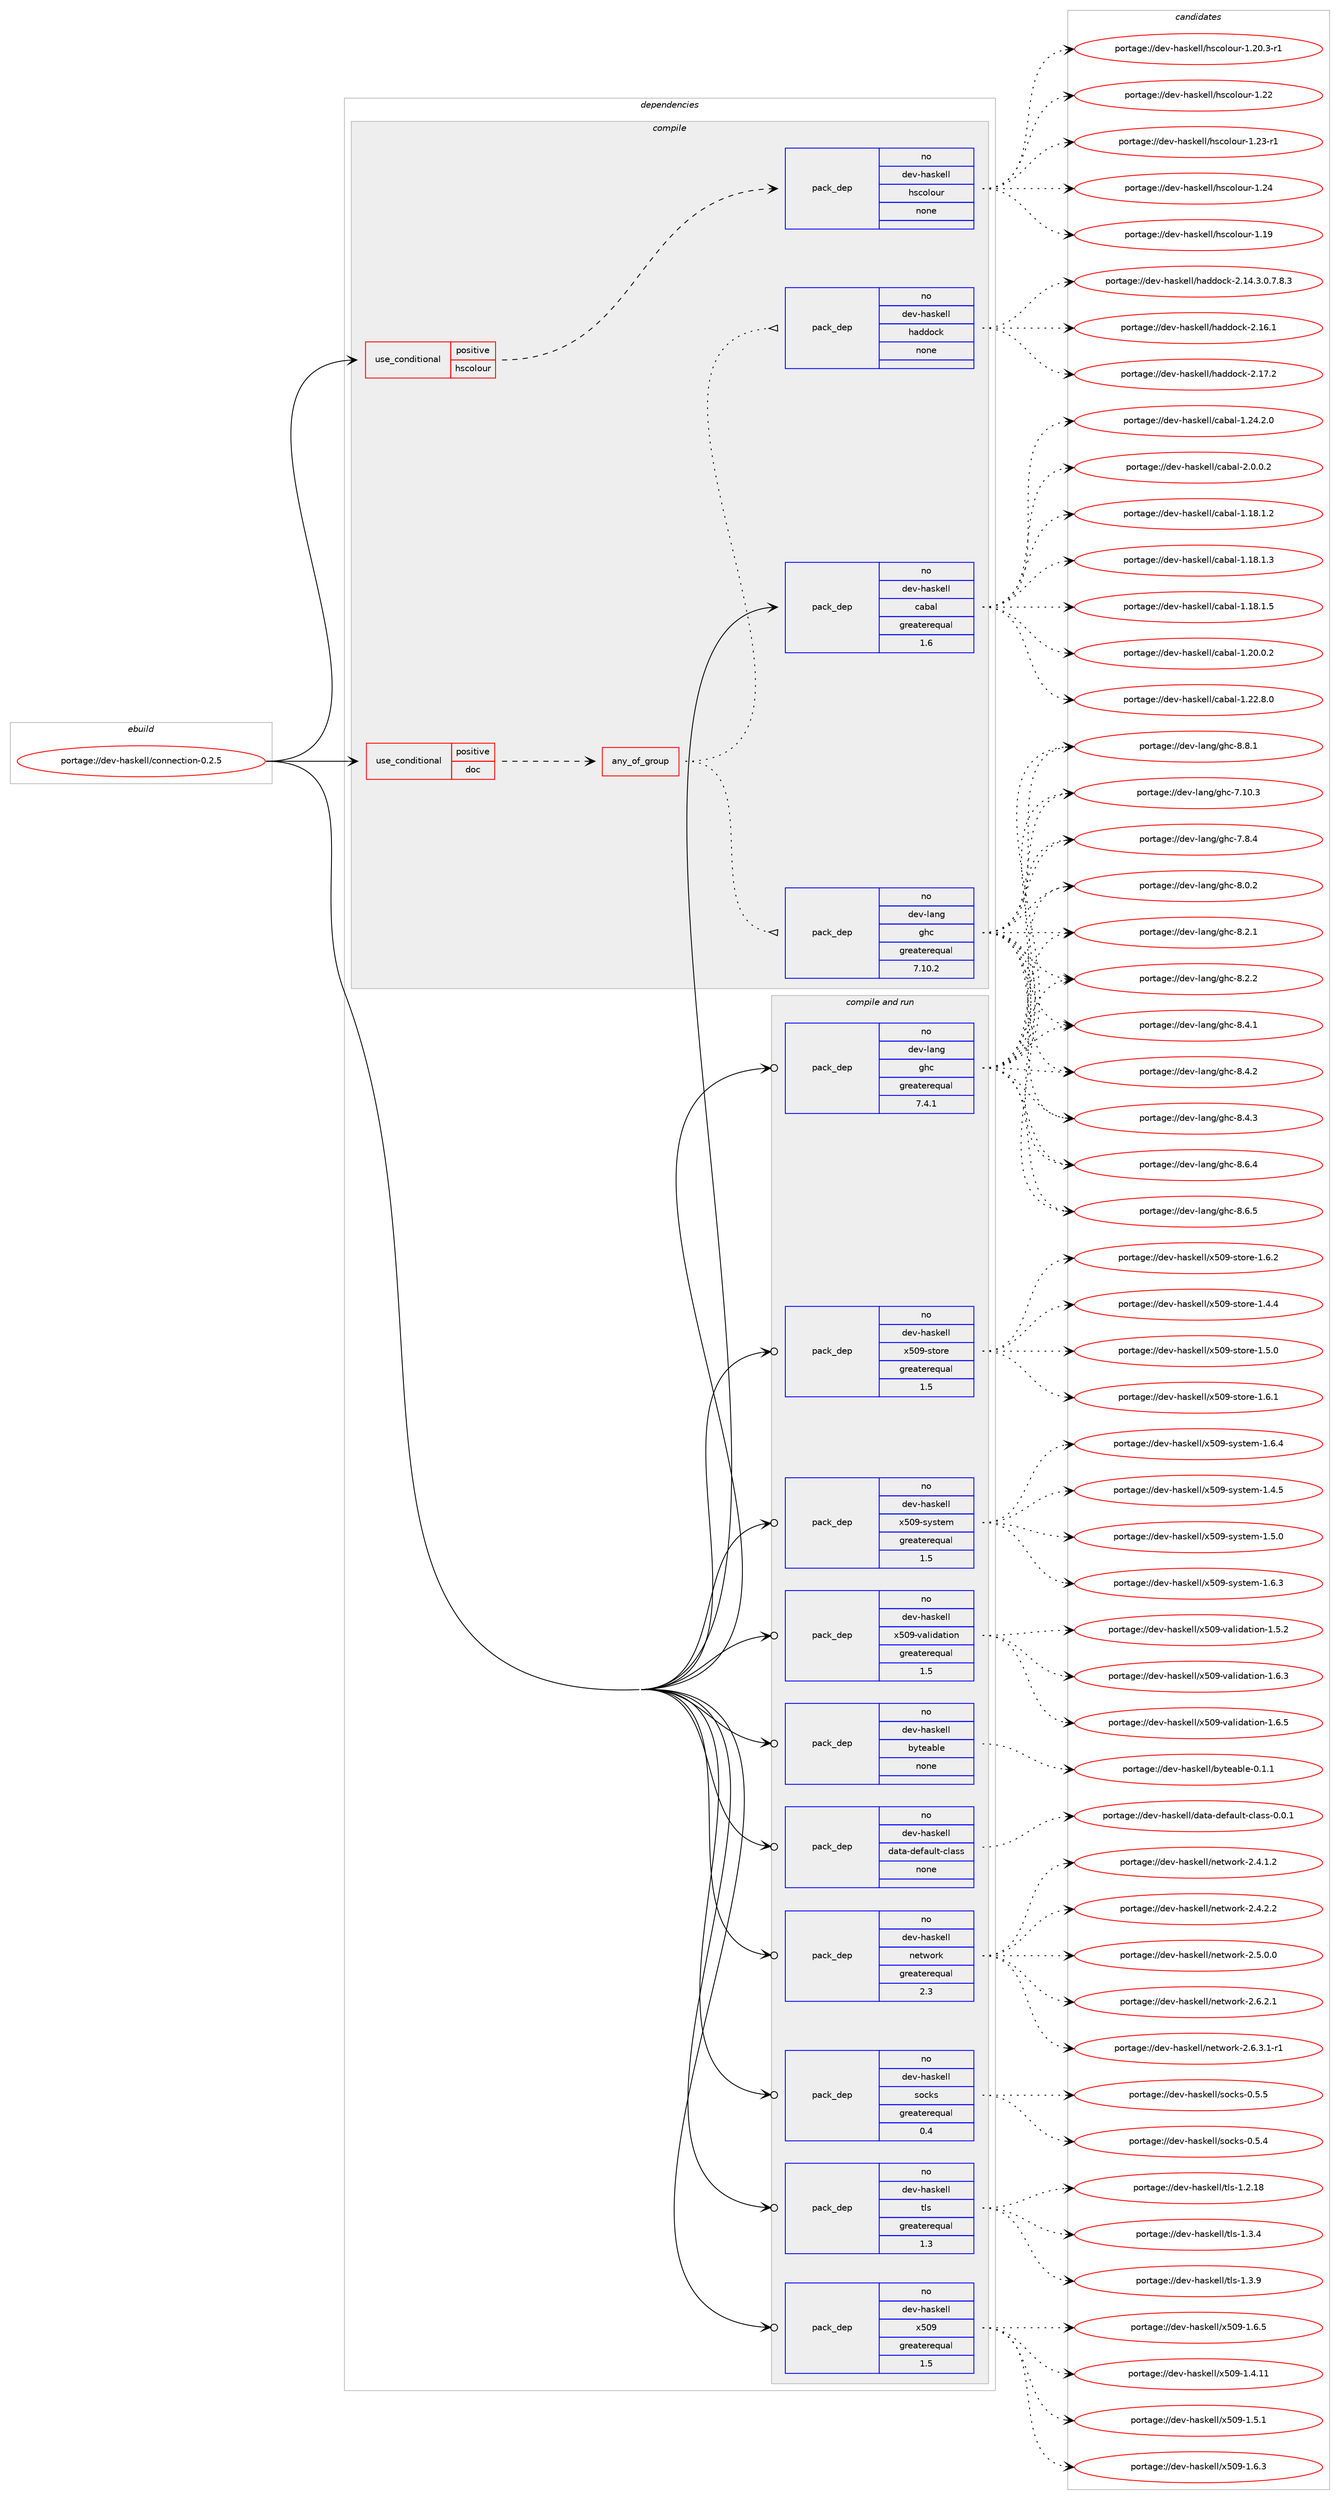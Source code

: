 digraph prolog {

# *************
# Graph options
# *************

newrank=true;
concentrate=true;
compound=true;
graph [rankdir=LR,fontname=Helvetica,fontsize=10,ranksep=1.5];#, ranksep=2.5, nodesep=0.2];
edge  [arrowhead=vee];
node  [fontname=Helvetica,fontsize=10];

# **********
# The ebuild
# **********

subgraph cluster_leftcol {
color=gray;
rank=same;
label=<<i>ebuild</i>>;
id [label="portage://dev-haskell/connection-0.2.5", color=red, width=4, href="../dev-haskell/connection-0.2.5.svg"];
}

# ****************
# The dependencies
# ****************

subgraph cluster_midcol {
color=gray;
label=<<i>dependencies</i>>;
subgraph cluster_compile {
fillcolor="#eeeeee";
style=filled;
label=<<i>compile</i>>;
subgraph cond14712 {
dependency65167 [label=<<TABLE BORDER="0" CELLBORDER="1" CELLSPACING="0" CELLPADDING="4"><TR><TD ROWSPAN="3" CELLPADDING="10">use_conditional</TD></TR><TR><TD>positive</TD></TR><TR><TD>doc</TD></TR></TABLE>>, shape=none, color=red];
subgraph any1501 {
dependency65168 [label=<<TABLE BORDER="0" CELLBORDER="1" CELLSPACING="0" CELLPADDING="4"><TR><TD CELLPADDING="10">any_of_group</TD></TR></TABLE>>, shape=none, color=red];subgraph pack48897 {
dependency65169 [label=<<TABLE BORDER="0" CELLBORDER="1" CELLSPACING="0" CELLPADDING="4" WIDTH="220"><TR><TD ROWSPAN="6" CELLPADDING="30">pack_dep</TD></TR><TR><TD WIDTH="110">no</TD></TR><TR><TD>dev-haskell</TD></TR><TR><TD>haddock</TD></TR><TR><TD>none</TD></TR><TR><TD></TD></TR></TABLE>>, shape=none, color=blue];
}
dependency65168:e -> dependency65169:w [weight=20,style="dotted",arrowhead="oinv"];
subgraph pack48898 {
dependency65170 [label=<<TABLE BORDER="0" CELLBORDER="1" CELLSPACING="0" CELLPADDING="4" WIDTH="220"><TR><TD ROWSPAN="6" CELLPADDING="30">pack_dep</TD></TR><TR><TD WIDTH="110">no</TD></TR><TR><TD>dev-lang</TD></TR><TR><TD>ghc</TD></TR><TR><TD>greaterequal</TD></TR><TR><TD>7.10.2</TD></TR></TABLE>>, shape=none, color=blue];
}
dependency65168:e -> dependency65170:w [weight=20,style="dotted",arrowhead="oinv"];
}
dependency65167:e -> dependency65168:w [weight=20,style="dashed",arrowhead="vee"];
}
id:e -> dependency65167:w [weight=20,style="solid",arrowhead="vee"];
subgraph cond14713 {
dependency65171 [label=<<TABLE BORDER="0" CELLBORDER="1" CELLSPACING="0" CELLPADDING="4"><TR><TD ROWSPAN="3" CELLPADDING="10">use_conditional</TD></TR><TR><TD>positive</TD></TR><TR><TD>hscolour</TD></TR></TABLE>>, shape=none, color=red];
subgraph pack48899 {
dependency65172 [label=<<TABLE BORDER="0" CELLBORDER="1" CELLSPACING="0" CELLPADDING="4" WIDTH="220"><TR><TD ROWSPAN="6" CELLPADDING="30">pack_dep</TD></TR><TR><TD WIDTH="110">no</TD></TR><TR><TD>dev-haskell</TD></TR><TR><TD>hscolour</TD></TR><TR><TD>none</TD></TR><TR><TD></TD></TR></TABLE>>, shape=none, color=blue];
}
dependency65171:e -> dependency65172:w [weight=20,style="dashed",arrowhead="vee"];
}
id:e -> dependency65171:w [weight=20,style="solid",arrowhead="vee"];
subgraph pack48900 {
dependency65173 [label=<<TABLE BORDER="0" CELLBORDER="1" CELLSPACING="0" CELLPADDING="4" WIDTH="220"><TR><TD ROWSPAN="6" CELLPADDING="30">pack_dep</TD></TR><TR><TD WIDTH="110">no</TD></TR><TR><TD>dev-haskell</TD></TR><TR><TD>cabal</TD></TR><TR><TD>greaterequal</TD></TR><TR><TD>1.6</TD></TR></TABLE>>, shape=none, color=blue];
}
id:e -> dependency65173:w [weight=20,style="solid",arrowhead="vee"];
}
subgraph cluster_compileandrun {
fillcolor="#eeeeee";
style=filled;
label=<<i>compile and run</i>>;
subgraph pack48901 {
dependency65174 [label=<<TABLE BORDER="0" CELLBORDER="1" CELLSPACING="0" CELLPADDING="4" WIDTH="220"><TR><TD ROWSPAN="6" CELLPADDING="30">pack_dep</TD></TR><TR><TD WIDTH="110">no</TD></TR><TR><TD>dev-haskell</TD></TR><TR><TD>byteable</TD></TR><TR><TD>none</TD></TR><TR><TD></TD></TR></TABLE>>, shape=none, color=blue];
}
id:e -> dependency65174:w [weight=20,style="solid",arrowhead="odotvee"];
subgraph pack48902 {
dependency65175 [label=<<TABLE BORDER="0" CELLBORDER="1" CELLSPACING="0" CELLPADDING="4" WIDTH="220"><TR><TD ROWSPAN="6" CELLPADDING="30">pack_dep</TD></TR><TR><TD WIDTH="110">no</TD></TR><TR><TD>dev-haskell</TD></TR><TR><TD>data-default-class</TD></TR><TR><TD>none</TD></TR><TR><TD></TD></TR></TABLE>>, shape=none, color=blue];
}
id:e -> dependency65175:w [weight=20,style="solid",arrowhead="odotvee"];
subgraph pack48903 {
dependency65176 [label=<<TABLE BORDER="0" CELLBORDER="1" CELLSPACING="0" CELLPADDING="4" WIDTH="220"><TR><TD ROWSPAN="6" CELLPADDING="30">pack_dep</TD></TR><TR><TD WIDTH="110">no</TD></TR><TR><TD>dev-haskell</TD></TR><TR><TD>network</TD></TR><TR><TD>greaterequal</TD></TR><TR><TD>2.3</TD></TR></TABLE>>, shape=none, color=blue];
}
id:e -> dependency65176:w [weight=20,style="solid",arrowhead="odotvee"];
subgraph pack48904 {
dependency65177 [label=<<TABLE BORDER="0" CELLBORDER="1" CELLSPACING="0" CELLPADDING="4" WIDTH="220"><TR><TD ROWSPAN="6" CELLPADDING="30">pack_dep</TD></TR><TR><TD WIDTH="110">no</TD></TR><TR><TD>dev-haskell</TD></TR><TR><TD>socks</TD></TR><TR><TD>greaterequal</TD></TR><TR><TD>0.4</TD></TR></TABLE>>, shape=none, color=blue];
}
id:e -> dependency65177:w [weight=20,style="solid",arrowhead="odotvee"];
subgraph pack48905 {
dependency65178 [label=<<TABLE BORDER="0" CELLBORDER="1" CELLSPACING="0" CELLPADDING="4" WIDTH="220"><TR><TD ROWSPAN="6" CELLPADDING="30">pack_dep</TD></TR><TR><TD WIDTH="110">no</TD></TR><TR><TD>dev-haskell</TD></TR><TR><TD>tls</TD></TR><TR><TD>greaterequal</TD></TR><TR><TD>1.3</TD></TR></TABLE>>, shape=none, color=blue];
}
id:e -> dependency65178:w [weight=20,style="solid",arrowhead="odotvee"];
subgraph pack48906 {
dependency65179 [label=<<TABLE BORDER="0" CELLBORDER="1" CELLSPACING="0" CELLPADDING="4" WIDTH="220"><TR><TD ROWSPAN="6" CELLPADDING="30">pack_dep</TD></TR><TR><TD WIDTH="110">no</TD></TR><TR><TD>dev-haskell</TD></TR><TR><TD>x509</TD></TR><TR><TD>greaterequal</TD></TR><TR><TD>1.5</TD></TR></TABLE>>, shape=none, color=blue];
}
id:e -> dependency65179:w [weight=20,style="solid",arrowhead="odotvee"];
subgraph pack48907 {
dependency65180 [label=<<TABLE BORDER="0" CELLBORDER="1" CELLSPACING="0" CELLPADDING="4" WIDTH="220"><TR><TD ROWSPAN="6" CELLPADDING="30">pack_dep</TD></TR><TR><TD WIDTH="110">no</TD></TR><TR><TD>dev-haskell</TD></TR><TR><TD>x509-store</TD></TR><TR><TD>greaterequal</TD></TR><TR><TD>1.5</TD></TR></TABLE>>, shape=none, color=blue];
}
id:e -> dependency65180:w [weight=20,style="solid",arrowhead="odotvee"];
subgraph pack48908 {
dependency65181 [label=<<TABLE BORDER="0" CELLBORDER="1" CELLSPACING="0" CELLPADDING="4" WIDTH="220"><TR><TD ROWSPAN="6" CELLPADDING="30">pack_dep</TD></TR><TR><TD WIDTH="110">no</TD></TR><TR><TD>dev-haskell</TD></TR><TR><TD>x509-system</TD></TR><TR><TD>greaterequal</TD></TR><TR><TD>1.5</TD></TR></TABLE>>, shape=none, color=blue];
}
id:e -> dependency65181:w [weight=20,style="solid",arrowhead="odotvee"];
subgraph pack48909 {
dependency65182 [label=<<TABLE BORDER="0" CELLBORDER="1" CELLSPACING="0" CELLPADDING="4" WIDTH="220"><TR><TD ROWSPAN="6" CELLPADDING="30">pack_dep</TD></TR><TR><TD WIDTH="110">no</TD></TR><TR><TD>dev-haskell</TD></TR><TR><TD>x509-validation</TD></TR><TR><TD>greaterequal</TD></TR><TR><TD>1.5</TD></TR></TABLE>>, shape=none, color=blue];
}
id:e -> dependency65182:w [weight=20,style="solid",arrowhead="odotvee"];
subgraph pack48910 {
dependency65183 [label=<<TABLE BORDER="0" CELLBORDER="1" CELLSPACING="0" CELLPADDING="4" WIDTH="220"><TR><TD ROWSPAN="6" CELLPADDING="30">pack_dep</TD></TR><TR><TD WIDTH="110">no</TD></TR><TR><TD>dev-lang</TD></TR><TR><TD>ghc</TD></TR><TR><TD>greaterequal</TD></TR><TR><TD>7.4.1</TD></TR></TABLE>>, shape=none, color=blue];
}
id:e -> dependency65183:w [weight=20,style="solid",arrowhead="odotvee"];
}
subgraph cluster_run {
fillcolor="#eeeeee";
style=filled;
label=<<i>run</i>>;
}
}

# **************
# The candidates
# **************

subgraph cluster_choices {
rank=same;
color=gray;
label=<<i>candidates</i>>;

subgraph choice48897 {
color=black;
nodesep=1;
choiceportage1001011184510497115107101108108471049710010011199107455046495246514648465546564651 [label="portage://dev-haskell/haddock-2.14.3.0.7.8.3", color=red, width=4,href="../dev-haskell/haddock-2.14.3.0.7.8.3.svg"];
choiceportage100101118451049711510710110810847104971001001119910745504649544649 [label="portage://dev-haskell/haddock-2.16.1", color=red, width=4,href="../dev-haskell/haddock-2.16.1.svg"];
choiceportage100101118451049711510710110810847104971001001119910745504649554650 [label="portage://dev-haskell/haddock-2.17.2", color=red, width=4,href="../dev-haskell/haddock-2.17.2.svg"];
dependency65169:e -> choiceportage1001011184510497115107101108108471049710010011199107455046495246514648465546564651:w [style=dotted,weight="100"];
dependency65169:e -> choiceportage100101118451049711510710110810847104971001001119910745504649544649:w [style=dotted,weight="100"];
dependency65169:e -> choiceportage100101118451049711510710110810847104971001001119910745504649554650:w [style=dotted,weight="100"];
}
subgraph choice48898 {
color=black;
nodesep=1;
choiceportage1001011184510897110103471031049945554649484651 [label="portage://dev-lang/ghc-7.10.3", color=red, width=4,href="../dev-lang/ghc-7.10.3.svg"];
choiceportage10010111845108971101034710310499455546564652 [label="portage://dev-lang/ghc-7.8.4", color=red, width=4,href="../dev-lang/ghc-7.8.4.svg"];
choiceportage10010111845108971101034710310499455646484650 [label="portage://dev-lang/ghc-8.0.2", color=red, width=4,href="../dev-lang/ghc-8.0.2.svg"];
choiceportage10010111845108971101034710310499455646504649 [label="portage://dev-lang/ghc-8.2.1", color=red, width=4,href="../dev-lang/ghc-8.2.1.svg"];
choiceportage10010111845108971101034710310499455646504650 [label="portage://dev-lang/ghc-8.2.2", color=red, width=4,href="../dev-lang/ghc-8.2.2.svg"];
choiceportage10010111845108971101034710310499455646524649 [label="portage://dev-lang/ghc-8.4.1", color=red, width=4,href="../dev-lang/ghc-8.4.1.svg"];
choiceportage10010111845108971101034710310499455646524650 [label="portage://dev-lang/ghc-8.4.2", color=red, width=4,href="../dev-lang/ghc-8.4.2.svg"];
choiceportage10010111845108971101034710310499455646524651 [label="portage://dev-lang/ghc-8.4.3", color=red, width=4,href="../dev-lang/ghc-8.4.3.svg"];
choiceportage10010111845108971101034710310499455646544652 [label="portage://dev-lang/ghc-8.6.4", color=red, width=4,href="../dev-lang/ghc-8.6.4.svg"];
choiceportage10010111845108971101034710310499455646544653 [label="portage://dev-lang/ghc-8.6.5", color=red, width=4,href="../dev-lang/ghc-8.6.5.svg"];
choiceportage10010111845108971101034710310499455646564649 [label="portage://dev-lang/ghc-8.8.1", color=red, width=4,href="../dev-lang/ghc-8.8.1.svg"];
dependency65170:e -> choiceportage1001011184510897110103471031049945554649484651:w [style=dotted,weight="100"];
dependency65170:e -> choiceportage10010111845108971101034710310499455546564652:w [style=dotted,weight="100"];
dependency65170:e -> choiceportage10010111845108971101034710310499455646484650:w [style=dotted,weight="100"];
dependency65170:e -> choiceportage10010111845108971101034710310499455646504649:w [style=dotted,weight="100"];
dependency65170:e -> choiceportage10010111845108971101034710310499455646504650:w [style=dotted,weight="100"];
dependency65170:e -> choiceportage10010111845108971101034710310499455646524649:w [style=dotted,weight="100"];
dependency65170:e -> choiceportage10010111845108971101034710310499455646524650:w [style=dotted,weight="100"];
dependency65170:e -> choiceportage10010111845108971101034710310499455646524651:w [style=dotted,weight="100"];
dependency65170:e -> choiceportage10010111845108971101034710310499455646544652:w [style=dotted,weight="100"];
dependency65170:e -> choiceportage10010111845108971101034710310499455646544653:w [style=dotted,weight="100"];
dependency65170:e -> choiceportage10010111845108971101034710310499455646564649:w [style=dotted,weight="100"];
}
subgraph choice48899 {
color=black;
nodesep=1;
choiceportage100101118451049711510710110810847104115991111081111171144549464957 [label="portage://dev-haskell/hscolour-1.19", color=red, width=4,href="../dev-haskell/hscolour-1.19.svg"];
choiceportage10010111845104971151071011081084710411599111108111117114454946504846514511449 [label="portage://dev-haskell/hscolour-1.20.3-r1", color=red, width=4,href="../dev-haskell/hscolour-1.20.3-r1.svg"];
choiceportage100101118451049711510710110810847104115991111081111171144549465050 [label="portage://dev-haskell/hscolour-1.22", color=red, width=4,href="../dev-haskell/hscolour-1.22.svg"];
choiceportage1001011184510497115107101108108471041159911110811111711445494650514511449 [label="portage://dev-haskell/hscolour-1.23-r1", color=red, width=4,href="../dev-haskell/hscolour-1.23-r1.svg"];
choiceportage100101118451049711510710110810847104115991111081111171144549465052 [label="portage://dev-haskell/hscolour-1.24", color=red, width=4,href="../dev-haskell/hscolour-1.24.svg"];
dependency65172:e -> choiceportage100101118451049711510710110810847104115991111081111171144549464957:w [style=dotted,weight="100"];
dependency65172:e -> choiceportage10010111845104971151071011081084710411599111108111117114454946504846514511449:w [style=dotted,weight="100"];
dependency65172:e -> choiceportage100101118451049711510710110810847104115991111081111171144549465050:w [style=dotted,weight="100"];
dependency65172:e -> choiceportage1001011184510497115107101108108471041159911110811111711445494650514511449:w [style=dotted,weight="100"];
dependency65172:e -> choiceportage100101118451049711510710110810847104115991111081111171144549465052:w [style=dotted,weight="100"];
}
subgraph choice48900 {
color=black;
nodesep=1;
choiceportage10010111845104971151071011081084799979897108454946495646494650 [label="portage://dev-haskell/cabal-1.18.1.2", color=red, width=4,href="../dev-haskell/cabal-1.18.1.2.svg"];
choiceportage10010111845104971151071011081084799979897108454946495646494651 [label="portage://dev-haskell/cabal-1.18.1.3", color=red, width=4,href="../dev-haskell/cabal-1.18.1.3.svg"];
choiceportage10010111845104971151071011081084799979897108454946495646494653 [label="portage://dev-haskell/cabal-1.18.1.5", color=red, width=4,href="../dev-haskell/cabal-1.18.1.5.svg"];
choiceportage10010111845104971151071011081084799979897108454946504846484650 [label="portage://dev-haskell/cabal-1.20.0.2", color=red, width=4,href="../dev-haskell/cabal-1.20.0.2.svg"];
choiceportage10010111845104971151071011081084799979897108454946505046564648 [label="portage://dev-haskell/cabal-1.22.8.0", color=red, width=4,href="../dev-haskell/cabal-1.22.8.0.svg"];
choiceportage10010111845104971151071011081084799979897108454946505246504648 [label="portage://dev-haskell/cabal-1.24.2.0", color=red, width=4,href="../dev-haskell/cabal-1.24.2.0.svg"];
choiceportage100101118451049711510710110810847999798971084550464846484650 [label="portage://dev-haskell/cabal-2.0.0.2", color=red, width=4,href="../dev-haskell/cabal-2.0.0.2.svg"];
dependency65173:e -> choiceportage10010111845104971151071011081084799979897108454946495646494650:w [style=dotted,weight="100"];
dependency65173:e -> choiceportage10010111845104971151071011081084799979897108454946495646494651:w [style=dotted,weight="100"];
dependency65173:e -> choiceportage10010111845104971151071011081084799979897108454946495646494653:w [style=dotted,weight="100"];
dependency65173:e -> choiceportage10010111845104971151071011081084799979897108454946504846484650:w [style=dotted,weight="100"];
dependency65173:e -> choiceportage10010111845104971151071011081084799979897108454946505046564648:w [style=dotted,weight="100"];
dependency65173:e -> choiceportage10010111845104971151071011081084799979897108454946505246504648:w [style=dotted,weight="100"];
dependency65173:e -> choiceportage100101118451049711510710110810847999798971084550464846484650:w [style=dotted,weight="100"];
}
subgraph choice48901 {
color=black;
nodesep=1;
choiceportage100101118451049711510710110810847981211161019798108101454846494649 [label="portage://dev-haskell/byteable-0.1.1", color=red, width=4,href="../dev-haskell/byteable-0.1.1.svg"];
dependency65174:e -> choiceportage100101118451049711510710110810847981211161019798108101454846494649:w [style=dotted,weight="100"];
}
subgraph choice48902 {
color=black;
nodesep=1;
choiceportage10010111845104971151071011081084710097116974510010110297117108116459910897115115454846484649 [label="portage://dev-haskell/data-default-class-0.0.1", color=red, width=4,href="../dev-haskell/data-default-class-0.0.1.svg"];
dependency65175:e -> choiceportage10010111845104971151071011081084710097116974510010110297117108116459910897115115454846484649:w [style=dotted,weight="100"];
}
subgraph choice48903 {
color=black;
nodesep=1;
choiceportage1001011184510497115107101108108471101011161191111141074550465246494650 [label="portage://dev-haskell/network-2.4.1.2", color=red, width=4,href="../dev-haskell/network-2.4.1.2.svg"];
choiceportage1001011184510497115107101108108471101011161191111141074550465246504650 [label="portage://dev-haskell/network-2.4.2.2", color=red, width=4,href="../dev-haskell/network-2.4.2.2.svg"];
choiceportage1001011184510497115107101108108471101011161191111141074550465346484648 [label="portage://dev-haskell/network-2.5.0.0", color=red, width=4,href="../dev-haskell/network-2.5.0.0.svg"];
choiceportage1001011184510497115107101108108471101011161191111141074550465446504649 [label="portage://dev-haskell/network-2.6.2.1", color=red, width=4,href="../dev-haskell/network-2.6.2.1.svg"];
choiceportage10010111845104971151071011081084711010111611911111410745504654465146494511449 [label="portage://dev-haskell/network-2.6.3.1-r1", color=red, width=4,href="../dev-haskell/network-2.6.3.1-r1.svg"];
dependency65176:e -> choiceportage1001011184510497115107101108108471101011161191111141074550465246494650:w [style=dotted,weight="100"];
dependency65176:e -> choiceportage1001011184510497115107101108108471101011161191111141074550465246504650:w [style=dotted,weight="100"];
dependency65176:e -> choiceportage1001011184510497115107101108108471101011161191111141074550465346484648:w [style=dotted,weight="100"];
dependency65176:e -> choiceportage1001011184510497115107101108108471101011161191111141074550465446504649:w [style=dotted,weight="100"];
dependency65176:e -> choiceportage10010111845104971151071011081084711010111611911111410745504654465146494511449:w [style=dotted,weight="100"];
}
subgraph choice48904 {
color=black;
nodesep=1;
choiceportage10010111845104971151071011081084711511199107115454846534652 [label="portage://dev-haskell/socks-0.5.4", color=red, width=4,href="../dev-haskell/socks-0.5.4.svg"];
choiceportage10010111845104971151071011081084711511199107115454846534653 [label="portage://dev-haskell/socks-0.5.5", color=red, width=4,href="../dev-haskell/socks-0.5.5.svg"];
dependency65177:e -> choiceportage10010111845104971151071011081084711511199107115454846534652:w [style=dotted,weight="100"];
dependency65177:e -> choiceportage10010111845104971151071011081084711511199107115454846534653:w [style=dotted,weight="100"];
}
subgraph choice48905 {
color=black;
nodesep=1;
choiceportage10010111845104971151071011081084711610811545494650464956 [label="portage://dev-haskell/tls-1.2.18", color=red, width=4,href="../dev-haskell/tls-1.2.18.svg"];
choiceportage100101118451049711510710110810847116108115454946514652 [label="portage://dev-haskell/tls-1.3.4", color=red, width=4,href="../dev-haskell/tls-1.3.4.svg"];
choiceportage100101118451049711510710110810847116108115454946514657 [label="portage://dev-haskell/tls-1.3.9", color=red, width=4,href="../dev-haskell/tls-1.3.9.svg"];
dependency65178:e -> choiceportage10010111845104971151071011081084711610811545494650464956:w [style=dotted,weight="100"];
dependency65178:e -> choiceportage100101118451049711510710110810847116108115454946514652:w [style=dotted,weight="100"];
dependency65178:e -> choiceportage100101118451049711510710110810847116108115454946514657:w [style=dotted,weight="100"];
}
subgraph choice48906 {
color=black;
nodesep=1;
choiceportage10010111845104971151071011081084712053485745494652464949 [label="portage://dev-haskell/x509-1.4.11", color=red, width=4,href="../dev-haskell/x509-1.4.11.svg"];
choiceportage100101118451049711510710110810847120534857454946534649 [label="portage://dev-haskell/x509-1.5.1", color=red, width=4,href="../dev-haskell/x509-1.5.1.svg"];
choiceportage100101118451049711510710110810847120534857454946544651 [label="portage://dev-haskell/x509-1.6.3", color=red, width=4,href="../dev-haskell/x509-1.6.3.svg"];
choiceportage100101118451049711510710110810847120534857454946544653 [label="portage://dev-haskell/x509-1.6.5", color=red, width=4,href="../dev-haskell/x509-1.6.5.svg"];
dependency65179:e -> choiceportage10010111845104971151071011081084712053485745494652464949:w [style=dotted,weight="100"];
dependency65179:e -> choiceportage100101118451049711510710110810847120534857454946534649:w [style=dotted,weight="100"];
dependency65179:e -> choiceportage100101118451049711510710110810847120534857454946544651:w [style=dotted,weight="100"];
dependency65179:e -> choiceportage100101118451049711510710110810847120534857454946544653:w [style=dotted,weight="100"];
}
subgraph choice48907 {
color=black;
nodesep=1;
choiceportage10010111845104971151071011081084712053485745115116111114101454946524652 [label="portage://dev-haskell/x509-store-1.4.4", color=red, width=4,href="../dev-haskell/x509-store-1.4.4.svg"];
choiceportage10010111845104971151071011081084712053485745115116111114101454946534648 [label="portage://dev-haskell/x509-store-1.5.0", color=red, width=4,href="../dev-haskell/x509-store-1.5.0.svg"];
choiceportage10010111845104971151071011081084712053485745115116111114101454946544649 [label="portage://dev-haskell/x509-store-1.6.1", color=red, width=4,href="../dev-haskell/x509-store-1.6.1.svg"];
choiceportage10010111845104971151071011081084712053485745115116111114101454946544650 [label="portage://dev-haskell/x509-store-1.6.2", color=red, width=4,href="../dev-haskell/x509-store-1.6.2.svg"];
dependency65180:e -> choiceportage10010111845104971151071011081084712053485745115116111114101454946524652:w [style=dotted,weight="100"];
dependency65180:e -> choiceportage10010111845104971151071011081084712053485745115116111114101454946534648:w [style=dotted,weight="100"];
dependency65180:e -> choiceportage10010111845104971151071011081084712053485745115116111114101454946544649:w [style=dotted,weight="100"];
dependency65180:e -> choiceportage10010111845104971151071011081084712053485745115116111114101454946544650:w [style=dotted,weight="100"];
}
subgraph choice48908 {
color=black;
nodesep=1;
choiceportage10010111845104971151071011081084712053485745115121115116101109454946524653 [label="portage://dev-haskell/x509-system-1.4.5", color=red, width=4,href="../dev-haskell/x509-system-1.4.5.svg"];
choiceportage10010111845104971151071011081084712053485745115121115116101109454946534648 [label="portage://dev-haskell/x509-system-1.5.0", color=red, width=4,href="../dev-haskell/x509-system-1.5.0.svg"];
choiceportage10010111845104971151071011081084712053485745115121115116101109454946544651 [label="portage://dev-haskell/x509-system-1.6.3", color=red, width=4,href="../dev-haskell/x509-system-1.6.3.svg"];
choiceportage10010111845104971151071011081084712053485745115121115116101109454946544652 [label="portage://dev-haskell/x509-system-1.6.4", color=red, width=4,href="../dev-haskell/x509-system-1.6.4.svg"];
dependency65181:e -> choiceportage10010111845104971151071011081084712053485745115121115116101109454946524653:w [style=dotted,weight="100"];
dependency65181:e -> choiceportage10010111845104971151071011081084712053485745115121115116101109454946534648:w [style=dotted,weight="100"];
dependency65181:e -> choiceportage10010111845104971151071011081084712053485745115121115116101109454946544651:w [style=dotted,weight="100"];
dependency65181:e -> choiceportage10010111845104971151071011081084712053485745115121115116101109454946544652:w [style=dotted,weight="100"];
}
subgraph choice48909 {
color=black;
nodesep=1;
choiceportage100101118451049711510710110810847120534857451189710810510097116105111110454946534650 [label="portage://dev-haskell/x509-validation-1.5.2", color=red, width=4,href="../dev-haskell/x509-validation-1.5.2.svg"];
choiceportage100101118451049711510710110810847120534857451189710810510097116105111110454946544651 [label="portage://dev-haskell/x509-validation-1.6.3", color=red, width=4,href="../dev-haskell/x509-validation-1.6.3.svg"];
choiceportage100101118451049711510710110810847120534857451189710810510097116105111110454946544653 [label="portage://dev-haskell/x509-validation-1.6.5", color=red, width=4,href="../dev-haskell/x509-validation-1.6.5.svg"];
dependency65182:e -> choiceportage100101118451049711510710110810847120534857451189710810510097116105111110454946534650:w [style=dotted,weight="100"];
dependency65182:e -> choiceportage100101118451049711510710110810847120534857451189710810510097116105111110454946544651:w [style=dotted,weight="100"];
dependency65182:e -> choiceportage100101118451049711510710110810847120534857451189710810510097116105111110454946544653:w [style=dotted,weight="100"];
}
subgraph choice48910 {
color=black;
nodesep=1;
choiceportage1001011184510897110103471031049945554649484651 [label="portage://dev-lang/ghc-7.10.3", color=red, width=4,href="../dev-lang/ghc-7.10.3.svg"];
choiceportage10010111845108971101034710310499455546564652 [label="portage://dev-lang/ghc-7.8.4", color=red, width=4,href="../dev-lang/ghc-7.8.4.svg"];
choiceportage10010111845108971101034710310499455646484650 [label="portage://dev-lang/ghc-8.0.2", color=red, width=4,href="../dev-lang/ghc-8.0.2.svg"];
choiceportage10010111845108971101034710310499455646504649 [label="portage://dev-lang/ghc-8.2.1", color=red, width=4,href="../dev-lang/ghc-8.2.1.svg"];
choiceportage10010111845108971101034710310499455646504650 [label="portage://dev-lang/ghc-8.2.2", color=red, width=4,href="../dev-lang/ghc-8.2.2.svg"];
choiceportage10010111845108971101034710310499455646524649 [label="portage://dev-lang/ghc-8.4.1", color=red, width=4,href="../dev-lang/ghc-8.4.1.svg"];
choiceportage10010111845108971101034710310499455646524650 [label="portage://dev-lang/ghc-8.4.2", color=red, width=4,href="../dev-lang/ghc-8.4.2.svg"];
choiceportage10010111845108971101034710310499455646524651 [label="portage://dev-lang/ghc-8.4.3", color=red, width=4,href="../dev-lang/ghc-8.4.3.svg"];
choiceportage10010111845108971101034710310499455646544652 [label="portage://dev-lang/ghc-8.6.4", color=red, width=4,href="../dev-lang/ghc-8.6.4.svg"];
choiceportage10010111845108971101034710310499455646544653 [label="portage://dev-lang/ghc-8.6.5", color=red, width=4,href="../dev-lang/ghc-8.6.5.svg"];
choiceportage10010111845108971101034710310499455646564649 [label="portage://dev-lang/ghc-8.8.1", color=red, width=4,href="../dev-lang/ghc-8.8.1.svg"];
dependency65183:e -> choiceportage1001011184510897110103471031049945554649484651:w [style=dotted,weight="100"];
dependency65183:e -> choiceportage10010111845108971101034710310499455546564652:w [style=dotted,weight="100"];
dependency65183:e -> choiceportage10010111845108971101034710310499455646484650:w [style=dotted,weight="100"];
dependency65183:e -> choiceportage10010111845108971101034710310499455646504649:w [style=dotted,weight="100"];
dependency65183:e -> choiceportage10010111845108971101034710310499455646504650:w [style=dotted,weight="100"];
dependency65183:e -> choiceportage10010111845108971101034710310499455646524649:w [style=dotted,weight="100"];
dependency65183:e -> choiceportage10010111845108971101034710310499455646524650:w [style=dotted,weight="100"];
dependency65183:e -> choiceportage10010111845108971101034710310499455646524651:w [style=dotted,weight="100"];
dependency65183:e -> choiceportage10010111845108971101034710310499455646544652:w [style=dotted,weight="100"];
dependency65183:e -> choiceportage10010111845108971101034710310499455646544653:w [style=dotted,weight="100"];
dependency65183:e -> choiceportage10010111845108971101034710310499455646564649:w [style=dotted,weight="100"];
}
}

}
